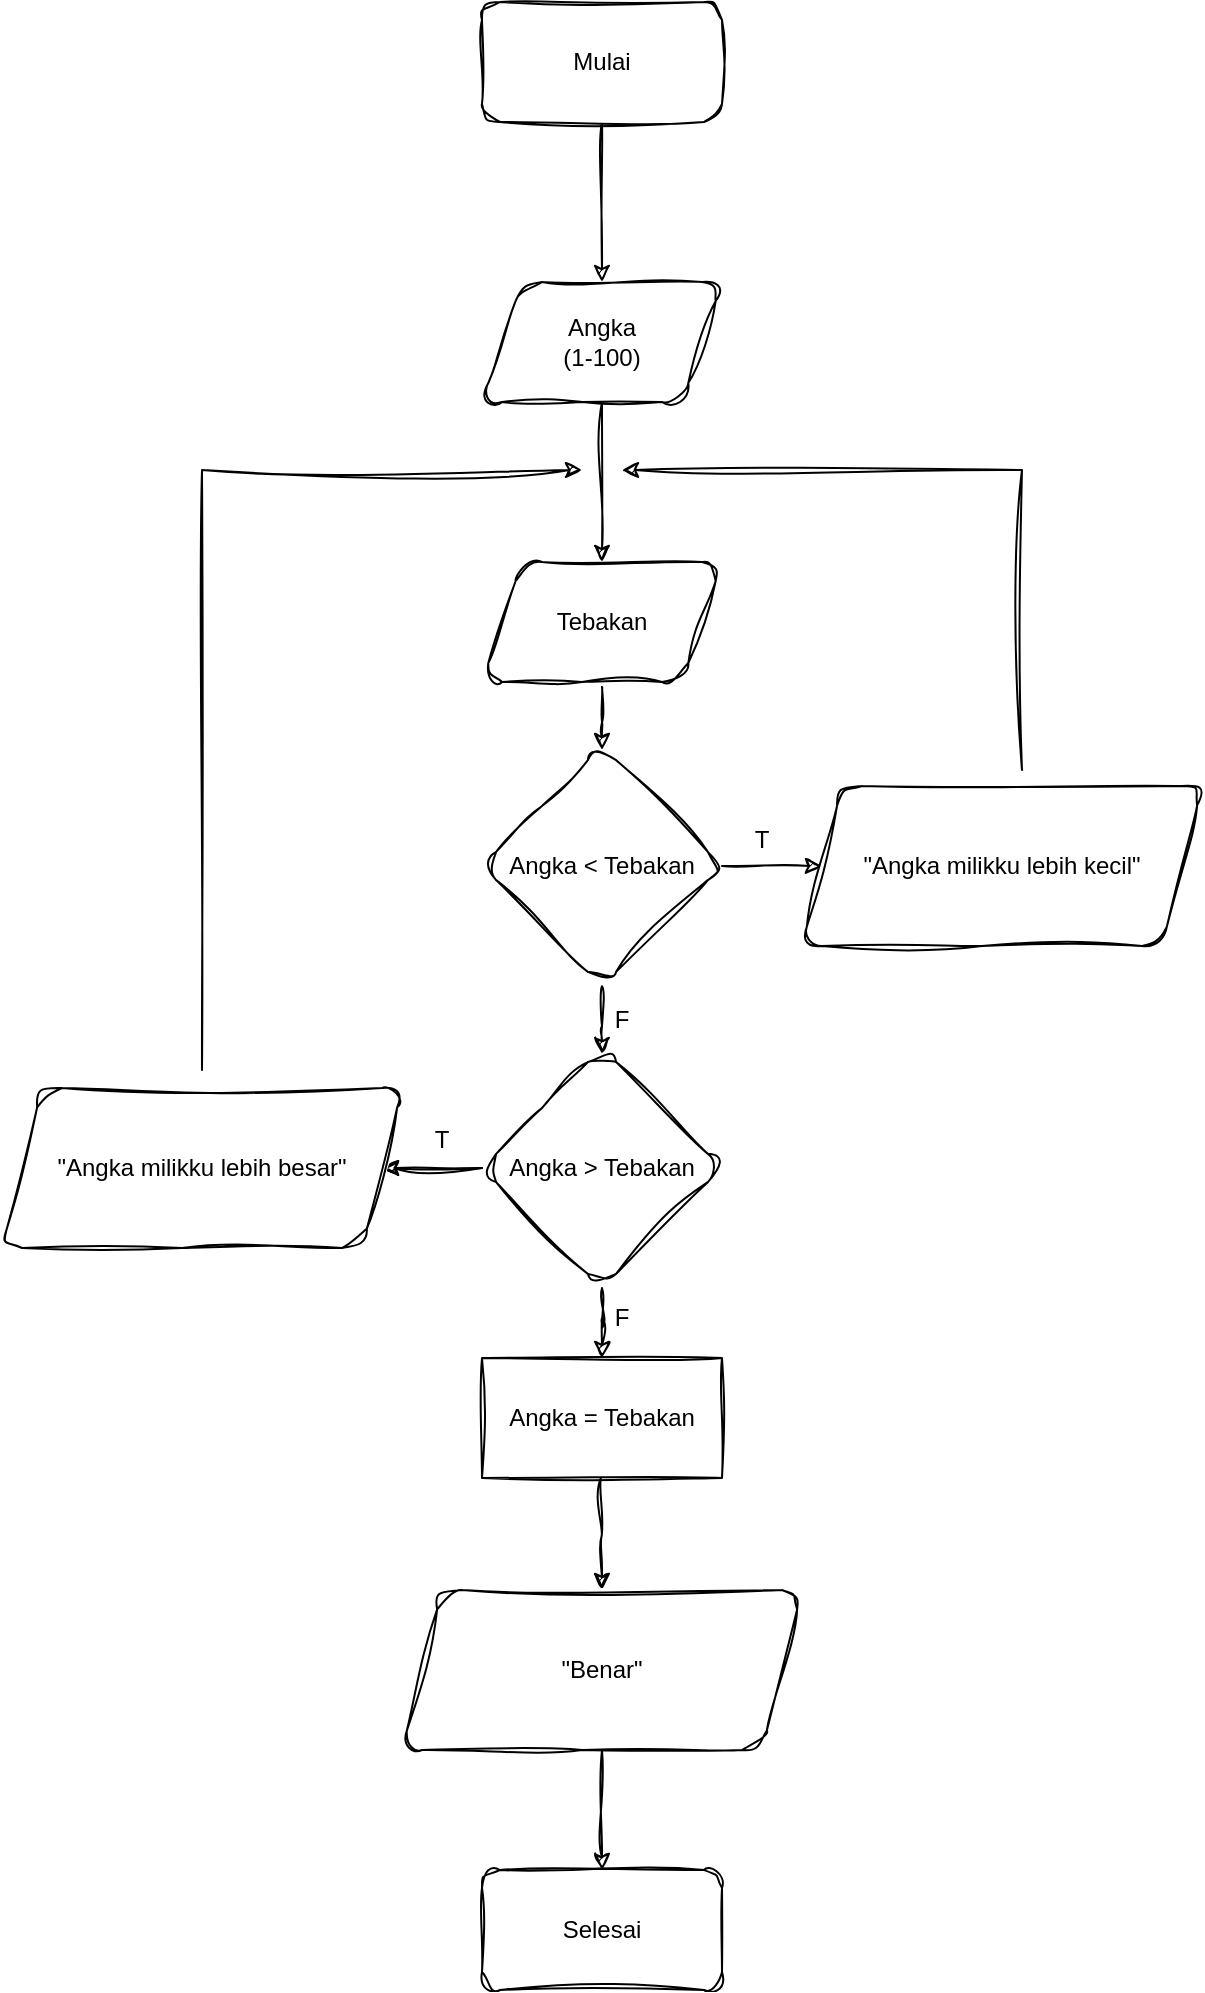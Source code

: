 <mxfile version="22.0.7" type="github">
  <diagram name="Page-1" id="2N6Wb2aVzG4Ji5YahQMq">
    <mxGraphModel dx="1930" dy="564" grid="1" gridSize="10" guides="1" tooltips="1" connect="1" arrows="1" fold="1" page="1" pageScale="1" pageWidth="850" pageHeight="1100" math="0" shadow="0">
      <root>
        <mxCell id="0" />
        <mxCell id="1" parent="0" />
        <mxCell id="SQbkd4GllS_RmYTBN98b-9" value="" style="edgeStyle=orthogonalEdgeStyle;rounded=0;orthogonalLoop=1;jettySize=auto;html=1;labelBackgroundColor=none;fontColor=default;sketch=1;curveFitting=1;jiggle=2;" parent="1" source="SQbkd4GllS_RmYTBN98b-1" target="SQbkd4GllS_RmYTBN98b-8" edge="1">
          <mxGeometry relative="1" as="geometry" />
        </mxCell>
        <mxCell id="SQbkd4GllS_RmYTBN98b-1" value="Mulai" style="rounded=1;whiteSpace=wrap;html=1;labelBackgroundColor=none;sketch=1;curveFitting=1;jiggle=2;" parent="1" vertex="1">
          <mxGeometry x="230" y="6" width="120" height="60" as="geometry" />
        </mxCell>
        <mxCell id="SQbkd4GllS_RmYTBN98b-11" value="" style="edgeStyle=orthogonalEdgeStyle;rounded=0;orthogonalLoop=1;jettySize=auto;html=1;labelBackgroundColor=none;fontColor=default;sketch=1;curveFitting=1;jiggle=2;" parent="1" source="SQbkd4GllS_RmYTBN98b-8" target="SQbkd4GllS_RmYTBN98b-10" edge="1">
          <mxGeometry relative="1" as="geometry" />
        </mxCell>
        <mxCell id="SQbkd4GllS_RmYTBN98b-8" value="Angka &lt;br&gt;(1-100)" style="shape=parallelogram;perimeter=parallelogramPerimeter;whiteSpace=wrap;html=1;fixedSize=1;rounded=1;labelBackgroundColor=none;sketch=1;curveFitting=1;jiggle=2;" parent="1" vertex="1">
          <mxGeometry x="230" y="146" width="120" height="60" as="geometry" />
        </mxCell>
        <mxCell id="SQbkd4GllS_RmYTBN98b-13" value="" style="edgeStyle=orthogonalEdgeStyle;rounded=0;orthogonalLoop=1;jettySize=auto;html=1;labelBackgroundColor=none;fontColor=default;sketch=1;curveFitting=1;jiggle=2;" parent="1" source="SQbkd4GllS_RmYTBN98b-10" edge="1">
          <mxGeometry relative="1" as="geometry">
            <mxPoint x="290" y="380" as="targetPoint" />
          </mxGeometry>
        </mxCell>
        <mxCell id="SQbkd4GllS_RmYTBN98b-10" value="Tebakan" style="shape=parallelogram;perimeter=parallelogramPerimeter;whiteSpace=wrap;html=1;fixedSize=1;rounded=1;labelBackgroundColor=none;sketch=1;curveFitting=1;jiggle=2;" parent="1" vertex="1">
          <mxGeometry x="230" y="286" width="120" height="60" as="geometry" />
        </mxCell>
        <mxCell id="SQbkd4GllS_RmYTBN98b-15" value="" style="edgeStyle=orthogonalEdgeStyle;rounded=0;orthogonalLoop=1;jettySize=auto;html=1;labelBackgroundColor=none;fontColor=default;sketch=1;curveFitting=1;jiggle=2;" parent="1" source="SQbkd4GllS_RmYTBN98b-12" target="SQbkd4GllS_RmYTBN98b-14" edge="1">
          <mxGeometry relative="1" as="geometry" />
        </mxCell>
        <mxCell id="SQbkd4GllS_RmYTBN98b-17" value="" style="edgeStyle=orthogonalEdgeStyle;rounded=0;orthogonalLoop=1;jettySize=auto;html=1;labelBackgroundColor=none;fontColor=default;sketch=1;curveFitting=1;jiggle=2;" parent="1" source="SQbkd4GllS_RmYTBN98b-12" edge="1">
          <mxGeometry relative="1" as="geometry">
            <mxPoint x="290" y="532" as="targetPoint" />
          </mxGeometry>
        </mxCell>
        <mxCell id="SQbkd4GllS_RmYTBN98b-12" value="Angka &amp;lt; Tebakan" style="rhombus;whiteSpace=wrap;html=1;rounded=1;labelBackgroundColor=none;sketch=1;curveFitting=1;jiggle=2;" parent="1" vertex="1">
          <mxGeometry x="230" y="378" width="120" height="120" as="geometry" />
        </mxCell>
        <mxCell id="SQbkd4GllS_RmYTBN98b-14" value="&quot;Angka milikku lebih kecil&quot;" style="shape=parallelogram;perimeter=parallelogramPerimeter;whiteSpace=wrap;html=1;fixedSize=1;rounded=1;labelBackgroundColor=none;sketch=1;curveFitting=1;jiggle=2;" parent="1" vertex="1">
          <mxGeometry x="390" y="398" width="200" height="80" as="geometry" />
        </mxCell>
        <mxCell id="SQbkd4GllS_RmYTBN98b-19" value="" style="edgeStyle=orthogonalEdgeStyle;rounded=0;orthogonalLoop=1;jettySize=auto;html=1;labelBackgroundColor=none;fontColor=default;sketch=1;curveFitting=1;jiggle=2;" parent="1" source="SQbkd4GllS_RmYTBN98b-16" target="SQbkd4GllS_RmYTBN98b-18" edge="1">
          <mxGeometry relative="1" as="geometry" />
        </mxCell>
        <mxCell id="SQbkd4GllS_RmYTBN98b-21" value="" style="edgeStyle=orthogonalEdgeStyle;rounded=0;orthogonalLoop=1;jettySize=auto;html=1;entryX=0.5;entryY=0;entryDx=0;entryDy=0;labelBackgroundColor=none;fontColor=default;sketch=1;curveFitting=1;jiggle=2;" parent="1" source="SQbkd4GllS_RmYTBN98b-16" target="0KVt3crStlebv6kP6kbt-11" edge="1">
          <mxGeometry relative="1" as="geometry">
            <mxPoint x="290" y="683" as="targetPoint" />
          </mxGeometry>
        </mxCell>
        <mxCell id="0KVt3crStlebv6kP6kbt-1" style="edgeStyle=orthogonalEdgeStyle;rounded=0;orthogonalLoop=1;jettySize=auto;html=1;labelBackgroundColor=none;fontColor=default;sketch=1;curveFitting=1;jiggle=2;" parent="1" source="SQbkd4GllS_RmYTBN98b-16" target="SQbkd4GllS_RmYTBN98b-18" edge="1">
          <mxGeometry relative="1" as="geometry">
            <mxPoint x="180" y="589" as="targetPoint" />
          </mxGeometry>
        </mxCell>
        <mxCell id="SQbkd4GllS_RmYTBN98b-16" value="Angka &amp;gt; Tebakan" style="rhombus;whiteSpace=wrap;html=1;rounded=1;labelBackgroundColor=none;sketch=1;curveFitting=1;jiggle=2;" parent="1" vertex="1">
          <mxGeometry x="230" y="529" width="120" height="120" as="geometry" />
        </mxCell>
        <mxCell id="SQbkd4GllS_RmYTBN98b-18" value="&quot;Angka milikku lebih besar&quot;" style="shape=parallelogram;perimeter=parallelogramPerimeter;whiteSpace=wrap;html=1;fixedSize=1;rounded=1;labelBackgroundColor=none;sketch=1;curveFitting=1;jiggle=2;" parent="1" vertex="1">
          <mxGeometry x="-10" y="549" width="200" height="80" as="geometry" />
        </mxCell>
        <mxCell id="SQbkd4GllS_RmYTBN98b-25" value="" style="edgeStyle=orthogonalEdgeStyle;rounded=0;orthogonalLoop=1;jettySize=auto;html=1;entryX=0.5;entryY=0;entryDx=0;entryDy=0;labelBackgroundColor=none;fontColor=default;sketch=1;curveFitting=1;jiggle=2;" parent="1" target="SQbkd4GllS_RmYTBN98b-22" edge="1">
          <mxGeometry relative="1" as="geometry">
            <mxPoint x="289.41" y="744" as="sourcePoint" />
            <mxPoint x="290" y="794" as="targetPoint" />
          </mxGeometry>
        </mxCell>
        <mxCell id="SQbkd4GllS_RmYTBN98b-22" value="&quot;Benar&quot;" style="shape=parallelogram;perimeter=parallelogramPerimeter;whiteSpace=wrap;html=1;fixedSize=1;rounded=1;labelBackgroundColor=none;sketch=1;curveFitting=1;jiggle=2;" parent="1" vertex="1">
          <mxGeometry x="190" y="800" width="200" height="80" as="geometry" />
        </mxCell>
        <mxCell id="SQbkd4GllS_RmYTBN98b-24" value="Selesai" style="whiteSpace=wrap;html=1;rounded=1;labelBackgroundColor=none;sketch=1;curveFitting=1;jiggle=2;" parent="1" vertex="1">
          <mxGeometry x="230" y="940" width="120" height="60" as="geometry" />
        </mxCell>
        <mxCell id="0KVt3crStlebv6kP6kbt-3" value="" style="endArrow=classic;html=1;rounded=0;labelBackgroundColor=none;fontColor=default;sketch=1;curveFitting=1;jiggle=2;" parent="1" edge="1">
          <mxGeometry width="50" height="50" relative="1" as="geometry">
            <mxPoint x="90" y="540" as="sourcePoint" />
            <mxPoint x="280" y="240" as="targetPoint" />
            <Array as="points">
              <mxPoint x="90" y="240" />
            </Array>
          </mxGeometry>
        </mxCell>
        <mxCell id="0KVt3crStlebv6kP6kbt-8" value="" style="endArrow=classic;html=1;rounded=0;labelBackgroundColor=none;fontColor=default;sketch=1;curveFitting=1;jiggle=2;" parent="1" edge="1">
          <mxGeometry width="50" height="50" relative="1" as="geometry">
            <mxPoint x="500" y="390" as="sourcePoint" />
            <mxPoint x="300" y="240" as="targetPoint" />
            <Array as="points">
              <mxPoint x="500" y="240" />
            </Array>
          </mxGeometry>
        </mxCell>
        <mxCell id="0KVt3crStlebv6kP6kbt-11" value="Angka = Tebakan" style="rounded=0;whiteSpace=wrap;html=1;labelBackgroundColor=none;sketch=1;curveFitting=1;jiggle=2;" parent="1" vertex="1">
          <mxGeometry x="230" y="684" width="120" height="60" as="geometry" />
        </mxCell>
        <mxCell id="0KVt3crStlebv6kP6kbt-13" value="" style="endArrow=classic;html=1;rounded=0;entryX=0.5;entryY=0;entryDx=0;entryDy=0;labelBackgroundColor=none;fontColor=default;sketch=1;curveFitting=1;jiggle=2;" parent="1" target="SQbkd4GllS_RmYTBN98b-24" edge="1">
          <mxGeometry width="50" height="50" relative="1" as="geometry">
            <mxPoint x="290" y="880" as="sourcePoint" />
            <mxPoint x="350" y="950" as="targetPoint" />
          </mxGeometry>
        </mxCell>
        <mxCell id="0KVt3crStlebv6kP6kbt-14" value="T" style="text;html=1;strokeColor=none;fillColor=none;align=center;verticalAlign=middle;whiteSpace=wrap;rounded=0;labelBackgroundColor=none;sketch=1;curveFitting=1;jiggle=2;" parent="1" vertex="1">
          <mxGeometry x="180" y="560" width="60" height="30" as="geometry" />
        </mxCell>
        <mxCell id="0KVt3crStlebv6kP6kbt-15" value="T" style="text;html=1;strokeColor=none;fillColor=none;align=center;verticalAlign=middle;whiteSpace=wrap;rounded=0;labelBackgroundColor=none;sketch=1;curveFitting=1;jiggle=2;" parent="1" vertex="1">
          <mxGeometry x="340" y="410" width="60" height="30" as="geometry" />
        </mxCell>
        <mxCell id="0KVt3crStlebv6kP6kbt-17" value="F" style="text;html=1;strokeColor=none;fillColor=none;align=center;verticalAlign=middle;whiteSpace=wrap;rounded=0;labelBackgroundColor=none;sketch=1;curveFitting=1;jiggle=2;" parent="1" vertex="1">
          <mxGeometry x="270" y="500" width="60" height="30" as="geometry" />
        </mxCell>
        <mxCell id="0KVt3crStlebv6kP6kbt-18" value="F" style="text;html=1;strokeColor=none;fillColor=none;align=center;verticalAlign=middle;whiteSpace=wrap;rounded=0;labelBackgroundColor=none;sketch=1;curveFitting=1;jiggle=2;" parent="1" vertex="1">
          <mxGeometry x="270" y="649" width="60" height="30" as="geometry" />
        </mxCell>
      </root>
    </mxGraphModel>
  </diagram>
</mxfile>

